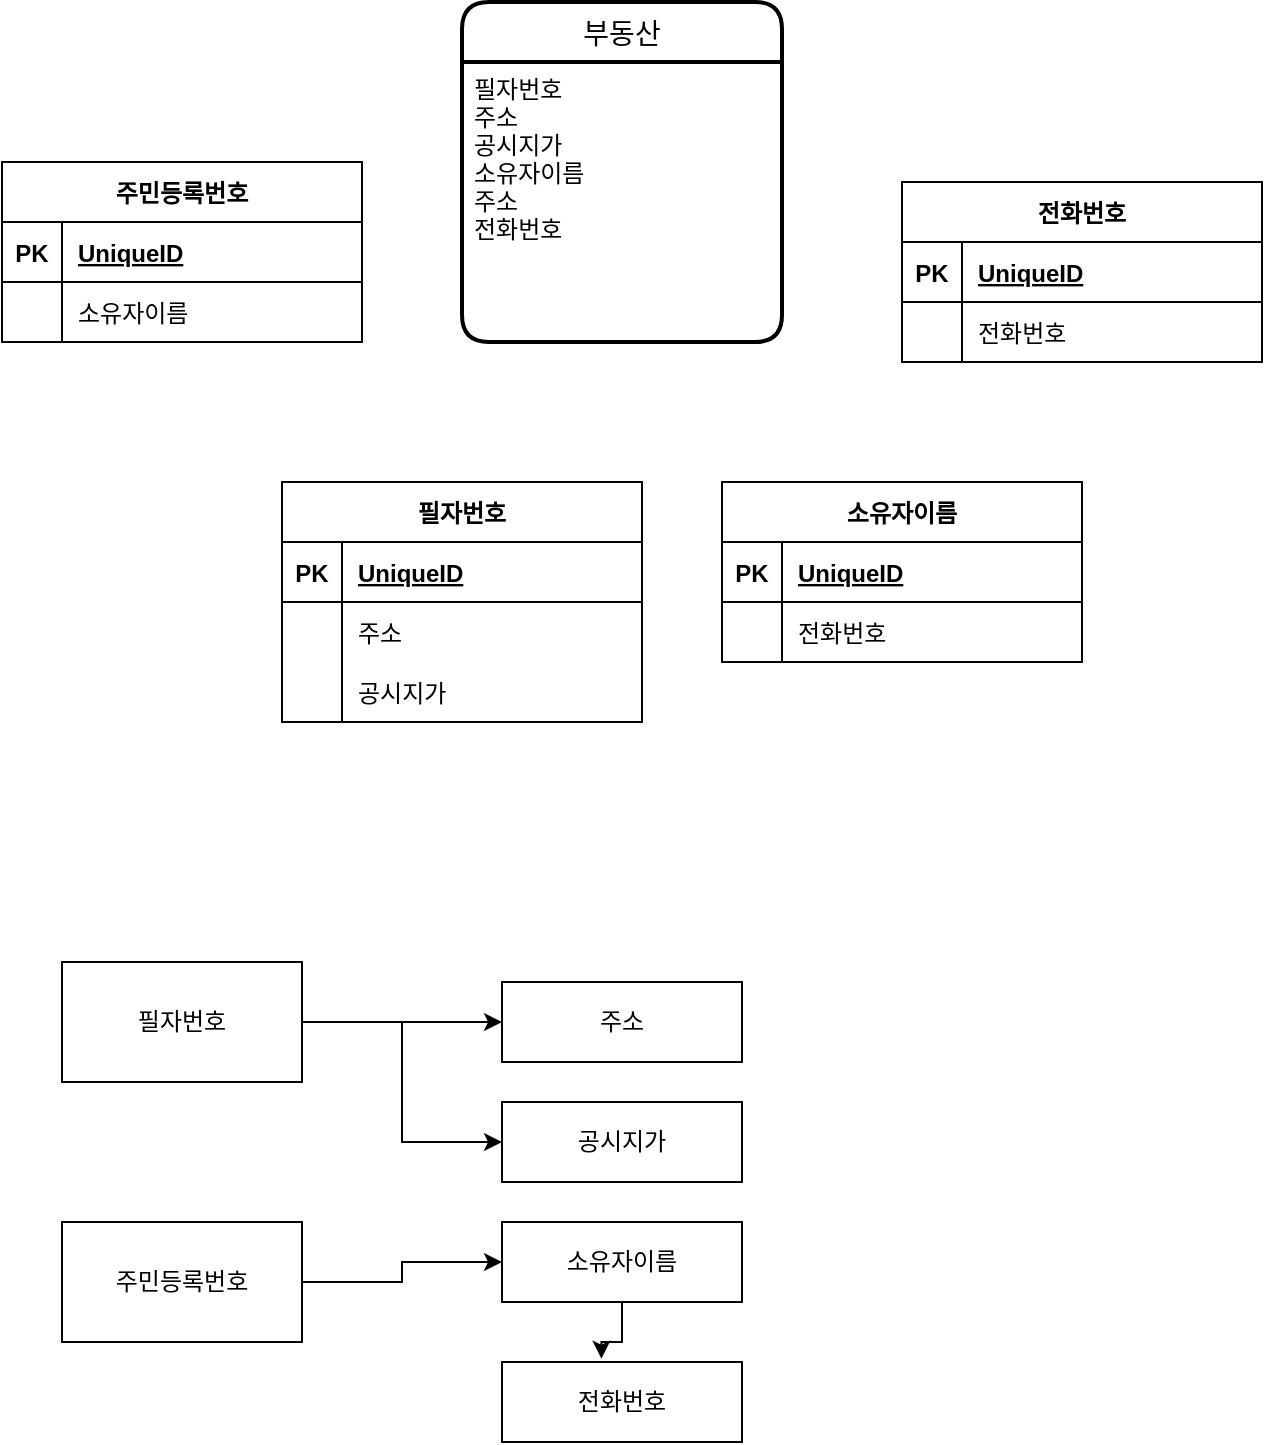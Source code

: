 <mxfile version="20.6.2" type="device"><diagram id="qzmll4nvqwuGizUFI2NB" name="페이지-1"><mxGraphModel dx="965" dy="689" grid="1" gridSize="10" guides="1" tooltips="1" connect="1" arrows="1" fold="1" page="1" pageScale="1" pageWidth="827" pageHeight="1169" math="0" shadow="0"><root><mxCell id="0"/><mxCell id="1" parent="0"/><mxCell id="lJYIaryTaHOsRkTpVSut-56" value="부동산" style="swimlane;childLayout=stackLayout;horizontal=1;startSize=30;horizontalStack=0;rounded=1;fontSize=14;fontStyle=0;strokeWidth=2;resizeParent=0;resizeLast=1;shadow=0;dashed=0;align=center;" vertex="1" parent="1"><mxGeometry x="260" y="190" width="160" height="170" as="geometry"/></mxCell><mxCell id="lJYIaryTaHOsRkTpVSut-57" value="필자번호&#10;주소&#10;공시지가&#10;소유자이름&#10;주소&#10;전화번호" style="align=left;strokeColor=none;fillColor=none;spacingLeft=4;fontSize=12;verticalAlign=top;resizable=0;rotatable=0;part=1;" vertex="1" parent="lJYIaryTaHOsRkTpVSut-56"><mxGeometry y="30" width="160" height="140" as="geometry"/></mxCell><mxCell id="lJYIaryTaHOsRkTpVSut-58" value="필자번호" style="shape=table;startSize=30;container=1;collapsible=1;childLayout=tableLayout;fixedRows=1;rowLines=0;fontStyle=1;align=center;resizeLast=1;" vertex="1" parent="1"><mxGeometry x="170" y="430" width="180" height="120" as="geometry"/></mxCell><mxCell id="lJYIaryTaHOsRkTpVSut-59" value="" style="shape=tableRow;horizontal=0;startSize=0;swimlaneHead=0;swimlaneBody=0;fillColor=none;collapsible=0;dropTarget=0;points=[[0,0.5],[1,0.5]];portConstraint=eastwest;top=0;left=0;right=0;bottom=1;" vertex="1" parent="lJYIaryTaHOsRkTpVSut-58"><mxGeometry y="30" width="180" height="30" as="geometry"/></mxCell><mxCell id="lJYIaryTaHOsRkTpVSut-60" value="PK" style="shape=partialRectangle;connectable=0;fillColor=none;top=0;left=0;bottom=0;right=0;fontStyle=1;overflow=hidden;" vertex="1" parent="lJYIaryTaHOsRkTpVSut-59"><mxGeometry width="30" height="30" as="geometry"><mxRectangle width="30" height="30" as="alternateBounds"/></mxGeometry></mxCell><mxCell id="lJYIaryTaHOsRkTpVSut-61" value="UniqueID" style="shape=partialRectangle;connectable=0;fillColor=none;top=0;left=0;bottom=0;right=0;align=left;spacingLeft=6;fontStyle=5;overflow=hidden;" vertex="1" parent="lJYIaryTaHOsRkTpVSut-59"><mxGeometry x="30" width="150" height="30" as="geometry"><mxRectangle width="150" height="30" as="alternateBounds"/></mxGeometry></mxCell><mxCell id="lJYIaryTaHOsRkTpVSut-62" value="" style="shape=tableRow;horizontal=0;startSize=0;swimlaneHead=0;swimlaneBody=0;fillColor=none;collapsible=0;dropTarget=0;points=[[0,0.5],[1,0.5]];portConstraint=eastwest;top=0;left=0;right=0;bottom=0;" vertex="1" parent="lJYIaryTaHOsRkTpVSut-58"><mxGeometry y="60" width="180" height="30" as="geometry"/></mxCell><mxCell id="lJYIaryTaHOsRkTpVSut-63" value="" style="shape=partialRectangle;connectable=0;fillColor=none;top=0;left=0;bottom=0;right=0;editable=1;overflow=hidden;" vertex="1" parent="lJYIaryTaHOsRkTpVSut-62"><mxGeometry width="30" height="30" as="geometry"><mxRectangle width="30" height="30" as="alternateBounds"/></mxGeometry></mxCell><mxCell id="lJYIaryTaHOsRkTpVSut-64" value="주소" style="shape=partialRectangle;connectable=0;fillColor=none;top=0;left=0;bottom=0;right=0;align=left;spacingLeft=6;overflow=hidden;" vertex="1" parent="lJYIaryTaHOsRkTpVSut-62"><mxGeometry x="30" width="150" height="30" as="geometry"><mxRectangle width="150" height="30" as="alternateBounds"/></mxGeometry></mxCell><mxCell id="lJYIaryTaHOsRkTpVSut-65" value="" style="shape=tableRow;horizontal=0;startSize=0;swimlaneHead=0;swimlaneBody=0;fillColor=none;collapsible=0;dropTarget=0;points=[[0,0.5],[1,0.5]];portConstraint=eastwest;top=0;left=0;right=0;bottom=0;" vertex="1" parent="lJYIaryTaHOsRkTpVSut-58"><mxGeometry y="90" width="180" height="30" as="geometry"/></mxCell><mxCell id="lJYIaryTaHOsRkTpVSut-66" value="" style="shape=partialRectangle;connectable=0;fillColor=none;top=0;left=0;bottom=0;right=0;editable=1;overflow=hidden;" vertex="1" parent="lJYIaryTaHOsRkTpVSut-65"><mxGeometry width="30" height="30" as="geometry"><mxRectangle width="30" height="30" as="alternateBounds"/></mxGeometry></mxCell><mxCell id="lJYIaryTaHOsRkTpVSut-67" value="공시지가" style="shape=partialRectangle;connectable=0;fillColor=none;top=0;left=0;bottom=0;right=0;align=left;spacingLeft=6;overflow=hidden;" vertex="1" parent="lJYIaryTaHOsRkTpVSut-65"><mxGeometry x="30" width="150" height="30" as="geometry"><mxRectangle width="150" height="30" as="alternateBounds"/></mxGeometry></mxCell><mxCell id="lJYIaryTaHOsRkTpVSut-71" value="소유자이름" style="shape=table;startSize=30;container=1;collapsible=1;childLayout=tableLayout;fixedRows=1;rowLines=0;fontStyle=1;align=center;resizeLast=1;" vertex="1" parent="1"><mxGeometry x="390" y="430" width="180" height="90" as="geometry"/></mxCell><mxCell id="lJYIaryTaHOsRkTpVSut-72" value="" style="shape=tableRow;horizontal=0;startSize=0;swimlaneHead=0;swimlaneBody=0;fillColor=none;collapsible=0;dropTarget=0;points=[[0,0.5],[1,0.5]];portConstraint=eastwest;top=0;left=0;right=0;bottom=1;" vertex="1" parent="lJYIaryTaHOsRkTpVSut-71"><mxGeometry y="30" width="180" height="30" as="geometry"/></mxCell><mxCell id="lJYIaryTaHOsRkTpVSut-73" value="PK" style="shape=partialRectangle;connectable=0;fillColor=none;top=0;left=0;bottom=0;right=0;fontStyle=1;overflow=hidden;" vertex="1" parent="lJYIaryTaHOsRkTpVSut-72"><mxGeometry width="30" height="30" as="geometry"><mxRectangle width="30" height="30" as="alternateBounds"/></mxGeometry></mxCell><mxCell id="lJYIaryTaHOsRkTpVSut-74" value="UniqueID" style="shape=partialRectangle;connectable=0;fillColor=none;top=0;left=0;bottom=0;right=0;align=left;spacingLeft=6;fontStyle=5;overflow=hidden;" vertex="1" parent="lJYIaryTaHOsRkTpVSut-72"><mxGeometry x="30" width="150" height="30" as="geometry"><mxRectangle width="150" height="30" as="alternateBounds"/></mxGeometry></mxCell><mxCell id="lJYIaryTaHOsRkTpVSut-75" value="" style="shape=tableRow;horizontal=0;startSize=0;swimlaneHead=0;swimlaneBody=0;fillColor=none;collapsible=0;dropTarget=0;points=[[0,0.5],[1,0.5]];portConstraint=eastwest;top=0;left=0;right=0;bottom=0;" vertex="1" parent="lJYIaryTaHOsRkTpVSut-71"><mxGeometry y="60" width="180" height="30" as="geometry"/></mxCell><mxCell id="lJYIaryTaHOsRkTpVSut-76" value="" style="shape=partialRectangle;connectable=0;fillColor=none;top=0;left=0;bottom=0;right=0;editable=1;overflow=hidden;" vertex="1" parent="lJYIaryTaHOsRkTpVSut-75"><mxGeometry width="30" height="30" as="geometry"><mxRectangle width="30" height="30" as="alternateBounds"/></mxGeometry></mxCell><mxCell id="lJYIaryTaHOsRkTpVSut-77" value="전화번호" style="shape=partialRectangle;connectable=0;fillColor=none;top=0;left=0;bottom=0;right=0;align=left;spacingLeft=6;overflow=hidden;" vertex="1" parent="lJYIaryTaHOsRkTpVSut-75"><mxGeometry x="30" width="150" height="30" as="geometry"><mxRectangle width="150" height="30" as="alternateBounds"/></mxGeometry></mxCell><mxCell id="lJYIaryTaHOsRkTpVSut-81" value="전화번호" style="shape=table;startSize=30;container=1;collapsible=1;childLayout=tableLayout;fixedRows=1;rowLines=0;fontStyle=1;align=center;resizeLast=1;" vertex="1" parent="1"><mxGeometry x="480" y="280" width="180" height="90" as="geometry"/></mxCell><mxCell id="lJYIaryTaHOsRkTpVSut-82" value="" style="shape=tableRow;horizontal=0;startSize=0;swimlaneHead=0;swimlaneBody=0;fillColor=none;collapsible=0;dropTarget=0;points=[[0,0.5],[1,0.5]];portConstraint=eastwest;top=0;left=0;right=0;bottom=1;" vertex="1" parent="lJYIaryTaHOsRkTpVSut-81"><mxGeometry y="30" width="180" height="30" as="geometry"/></mxCell><mxCell id="lJYIaryTaHOsRkTpVSut-83" value="PK" style="shape=partialRectangle;connectable=0;fillColor=none;top=0;left=0;bottom=0;right=0;fontStyle=1;overflow=hidden;" vertex="1" parent="lJYIaryTaHOsRkTpVSut-82"><mxGeometry width="30" height="30" as="geometry"><mxRectangle width="30" height="30" as="alternateBounds"/></mxGeometry></mxCell><mxCell id="lJYIaryTaHOsRkTpVSut-84" value="UniqueID" style="shape=partialRectangle;connectable=0;fillColor=none;top=0;left=0;bottom=0;right=0;align=left;spacingLeft=6;fontStyle=5;overflow=hidden;" vertex="1" parent="lJYIaryTaHOsRkTpVSut-82"><mxGeometry x="30" width="150" height="30" as="geometry"><mxRectangle width="150" height="30" as="alternateBounds"/></mxGeometry></mxCell><mxCell id="lJYIaryTaHOsRkTpVSut-85" value="" style="shape=tableRow;horizontal=0;startSize=0;swimlaneHead=0;swimlaneBody=0;fillColor=none;collapsible=0;dropTarget=0;points=[[0,0.5],[1,0.5]];portConstraint=eastwest;top=0;left=0;right=0;bottom=0;" vertex="1" parent="lJYIaryTaHOsRkTpVSut-81"><mxGeometry y="60" width="180" height="30" as="geometry"/></mxCell><mxCell id="lJYIaryTaHOsRkTpVSut-86" value="" style="shape=partialRectangle;connectable=0;fillColor=none;top=0;left=0;bottom=0;right=0;editable=1;overflow=hidden;" vertex="1" parent="lJYIaryTaHOsRkTpVSut-85"><mxGeometry width="30" height="30" as="geometry"><mxRectangle width="30" height="30" as="alternateBounds"/></mxGeometry></mxCell><mxCell id="lJYIaryTaHOsRkTpVSut-87" value="전화번호" style="shape=partialRectangle;connectable=0;fillColor=none;top=0;left=0;bottom=0;right=0;align=left;spacingLeft=6;overflow=hidden;" vertex="1" parent="lJYIaryTaHOsRkTpVSut-85"><mxGeometry x="30" width="150" height="30" as="geometry"><mxRectangle width="150" height="30" as="alternateBounds"/></mxGeometry></mxCell><mxCell id="lJYIaryTaHOsRkTpVSut-88" value="주민등록번호" style="shape=table;startSize=30;container=1;collapsible=1;childLayout=tableLayout;fixedRows=1;rowLines=0;fontStyle=1;align=center;resizeLast=1;" vertex="1" parent="1"><mxGeometry x="30" y="270" width="180" height="90" as="geometry"/></mxCell><mxCell id="lJYIaryTaHOsRkTpVSut-89" value="" style="shape=tableRow;horizontal=0;startSize=0;swimlaneHead=0;swimlaneBody=0;fillColor=none;collapsible=0;dropTarget=0;points=[[0,0.5],[1,0.5]];portConstraint=eastwest;top=0;left=0;right=0;bottom=1;" vertex="1" parent="lJYIaryTaHOsRkTpVSut-88"><mxGeometry y="30" width="180" height="30" as="geometry"/></mxCell><mxCell id="lJYIaryTaHOsRkTpVSut-90" value="PK" style="shape=partialRectangle;connectable=0;fillColor=none;top=0;left=0;bottom=0;right=0;fontStyle=1;overflow=hidden;" vertex="1" parent="lJYIaryTaHOsRkTpVSut-89"><mxGeometry width="30" height="30" as="geometry"><mxRectangle width="30" height="30" as="alternateBounds"/></mxGeometry></mxCell><mxCell id="lJYIaryTaHOsRkTpVSut-91" value="UniqueID" style="shape=partialRectangle;connectable=0;fillColor=none;top=0;left=0;bottom=0;right=0;align=left;spacingLeft=6;fontStyle=5;overflow=hidden;" vertex="1" parent="lJYIaryTaHOsRkTpVSut-89"><mxGeometry x="30" width="150" height="30" as="geometry"><mxRectangle width="150" height="30" as="alternateBounds"/></mxGeometry></mxCell><mxCell id="lJYIaryTaHOsRkTpVSut-92" value="" style="shape=tableRow;horizontal=0;startSize=0;swimlaneHead=0;swimlaneBody=0;fillColor=none;collapsible=0;dropTarget=0;points=[[0,0.5],[1,0.5]];portConstraint=eastwest;top=0;left=0;right=0;bottom=0;" vertex="1" parent="lJYIaryTaHOsRkTpVSut-88"><mxGeometry y="60" width="180" height="30" as="geometry"/></mxCell><mxCell id="lJYIaryTaHOsRkTpVSut-93" value="" style="shape=partialRectangle;connectable=0;fillColor=none;top=0;left=0;bottom=0;right=0;editable=1;overflow=hidden;" vertex="1" parent="lJYIaryTaHOsRkTpVSut-92"><mxGeometry width="30" height="30" as="geometry"><mxRectangle width="30" height="30" as="alternateBounds"/></mxGeometry></mxCell><mxCell id="lJYIaryTaHOsRkTpVSut-94" value="소유자이름" style="shape=partialRectangle;connectable=0;fillColor=none;top=0;left=0;bottom=0;right=0;align=left;spacingLeft=6;overflow=hidden;" vertex="1" parent="lJYIaryTaHOsRkTpVSut-92"><mxGeometry x="30" width="150" height="30" as="geometry"><mxRectangle width="150" height="30" as="alternateBounds"/></mxGeometry></mxCell><mxCell id="lJYIaryTaHOsRkTpVSut-107" style="edgeStyle=orthogonalEdgeStyle;rounded=0;orthogonalLoop=1;jettySize=auto;html=1;entryX=0;entryY=0.5;entryDx=0;entryDy=0;" edge="1" parent="1" source="lJYIaryTaHOsRkTpVSut-96" target="lJYIaryTaHOsRkTpVSut-99"><mxGeometry relative="1" as="geometry"/></mxCell><mxCell id="lJYIaryTaHOsRkTpVSut-108" style="edgeStyle=orthogonalEdgeStyle;rounded=0;orthogonalLoop=1;jettySize=auto;html=1;entryX=0;entryY=0.5;entryDx=0;entryDy=0;" edge="1" parent="1" source="lJYIaryTaHOsRkTpVSut-96" target="lJYIaryTaHOsRkTpVSut-101"><mxGeometry relative="1" as="geometry"/></mxCell><mxCell id="lJYIaryTaHOsRkTpVSut-96" value="필자번호" style="rounded=0;whiteSpace=wrap;html=1;" vertex="1" parent="1"><mxGeometry x="60" y="670" width="120" height="60" as="geometry"/></mxCell><mxCell id="lJYIaryTaHOsRkTpVSut-109" style="edgeStyle=orthogonalEdgeStyle;rounded=0;orthogonalLoop=1;jettySize=auto;html=1;" edge="1" parent="1" source="lJYIaryTaHOsRkTpVSut-97" target="lJYIaryTaHOsRkTpVSut-102"><mxGeometry relative="1" as="geometry"/></mxCell><mxCell id="lJYIaryTaHOsRkTpVSut-97" value="주민등록번호" style="rounded=0;whiteSpace=wrap;html=1;" vertex="1" parent="1"><mxGeometry x="60" y="800" width="120" height="60" as="geometry"/></mxCell><mxCell id="lJYIaryTaHOsRkTpVSut-99" value="주소" style="rounded=0;whiteSpace=wrap;html=1;" vertex="1" parent="1"><mxGeometry x="280" y="680" width="120" height="40" as="geometry"/></mxCell><mxCell id="lJYIaryTaHOsRkTpVSut-101" value="공시지가" style="rounded=0;whiteSpace=wrap;html=1;" vertex="1" parent="1"><mxGeometry x="280" y="740" width="120" height="40" as="geometry"/></mxCell><mxCell id="lJYIaryTaHOsRkTpVSut-110" style="edgeStyle=orthogonalEdgeStyle;rounded=0;orthogonalLoop=1;jettySize=auto;html=1;entryX=0.414;entryY=-0.042;entryDx=0;entryDy=0;entryPerimeter=0;" edge="1" parent="1" source="lJYIaryTaHOsRkTpVSut-102" target="lJYIaryTaHOsRkTpVSut-103"><mxGeometry relative="1" as="geometry"/></mxCell><mxCell id="lJYIaryTaHOsRkTpVSut-102" value="소유자이름" style="rounded=0;whiteSpace=wrap;html=1;" vertex="1" parent="1"><mxGeometry x="280" y="800" width="120" height="40" as="geometry"/></mxCell><mxCell id="lJYIaryTaHOsRkTpVSut-103" value="전화번호" style="rounded=0;whiteSpace=wrap;html=1;" vertex="1" parent="1"><mxGeometry x="280" y="870" width="120" height="40" as="geometry"/></mxCell></root></mxGraphModel></diagram></mxfile>